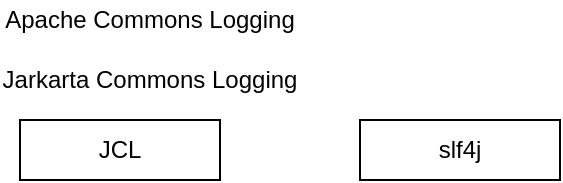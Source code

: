 <mxfile version="20.7.4" type="github">
  <diagram id="seu8MXW0M_aEXuHFiLvy" name="Page-1">
    <mxGraphModel dx="794" dy="418" grid="1" gridSize="10" guides="1" tooltips="1" connect="1" arrows="1" fold="1" page="1" pageScale="1" pageWidth="827" pageHeight="1169" math="0" shadow="0">
      <root>
        <mxCell id="0" />
        <mxCell id="1" parent="0" />
        <mxCell id="R05uWj6PvPZUDIditTrj-1" value="slf4j" style="rounded=0;whiteSpace=wrap;html=1;" vertex="1" parent="1">
          <mxGeometry x="400" y="170" width="100" height="30" as="geometry" />
        </mxCell>
        <mxCell id="R05uWj6PvPZUDIditTrj-2" value="JCL" style="rounded=0;whiteSpace=wrap;html=1;" vertex="1" parent="1">
          <mxGeometry x="230" y="170" width="100" height="30" as="geometry" />
        </mxCell>
        <mxCell id="R05uWj6PvPZUDIditTrj-3" value="Jarkarta Commons Logging" style="text;html=1;strokeColor=none;fillColor=none;align=center;verticalAlign=middle;whiteSpace=wrap;rounded=0;" vertex="1" parent="1">
          <mxGeometry x="220" y="140" width="150" height="20" as="geometry" />
        </mxCell>
        <mxCell id="R05uWj6PvPZUDIditTrj-4" value="Apache Commons Logging" style="text;html=1;strokeColor=none;fillColor=none;align=center;verticalAlign=middle;whiteSpace=wrap;rounded=0;" vertex="1" parent="1">
          <mxGeometry x="220" y="110" width="150" height="20" as="geometry" />
        </mxCell>
      </root>
    </mxGraphModel>
  </diagram>
</mxfile>
